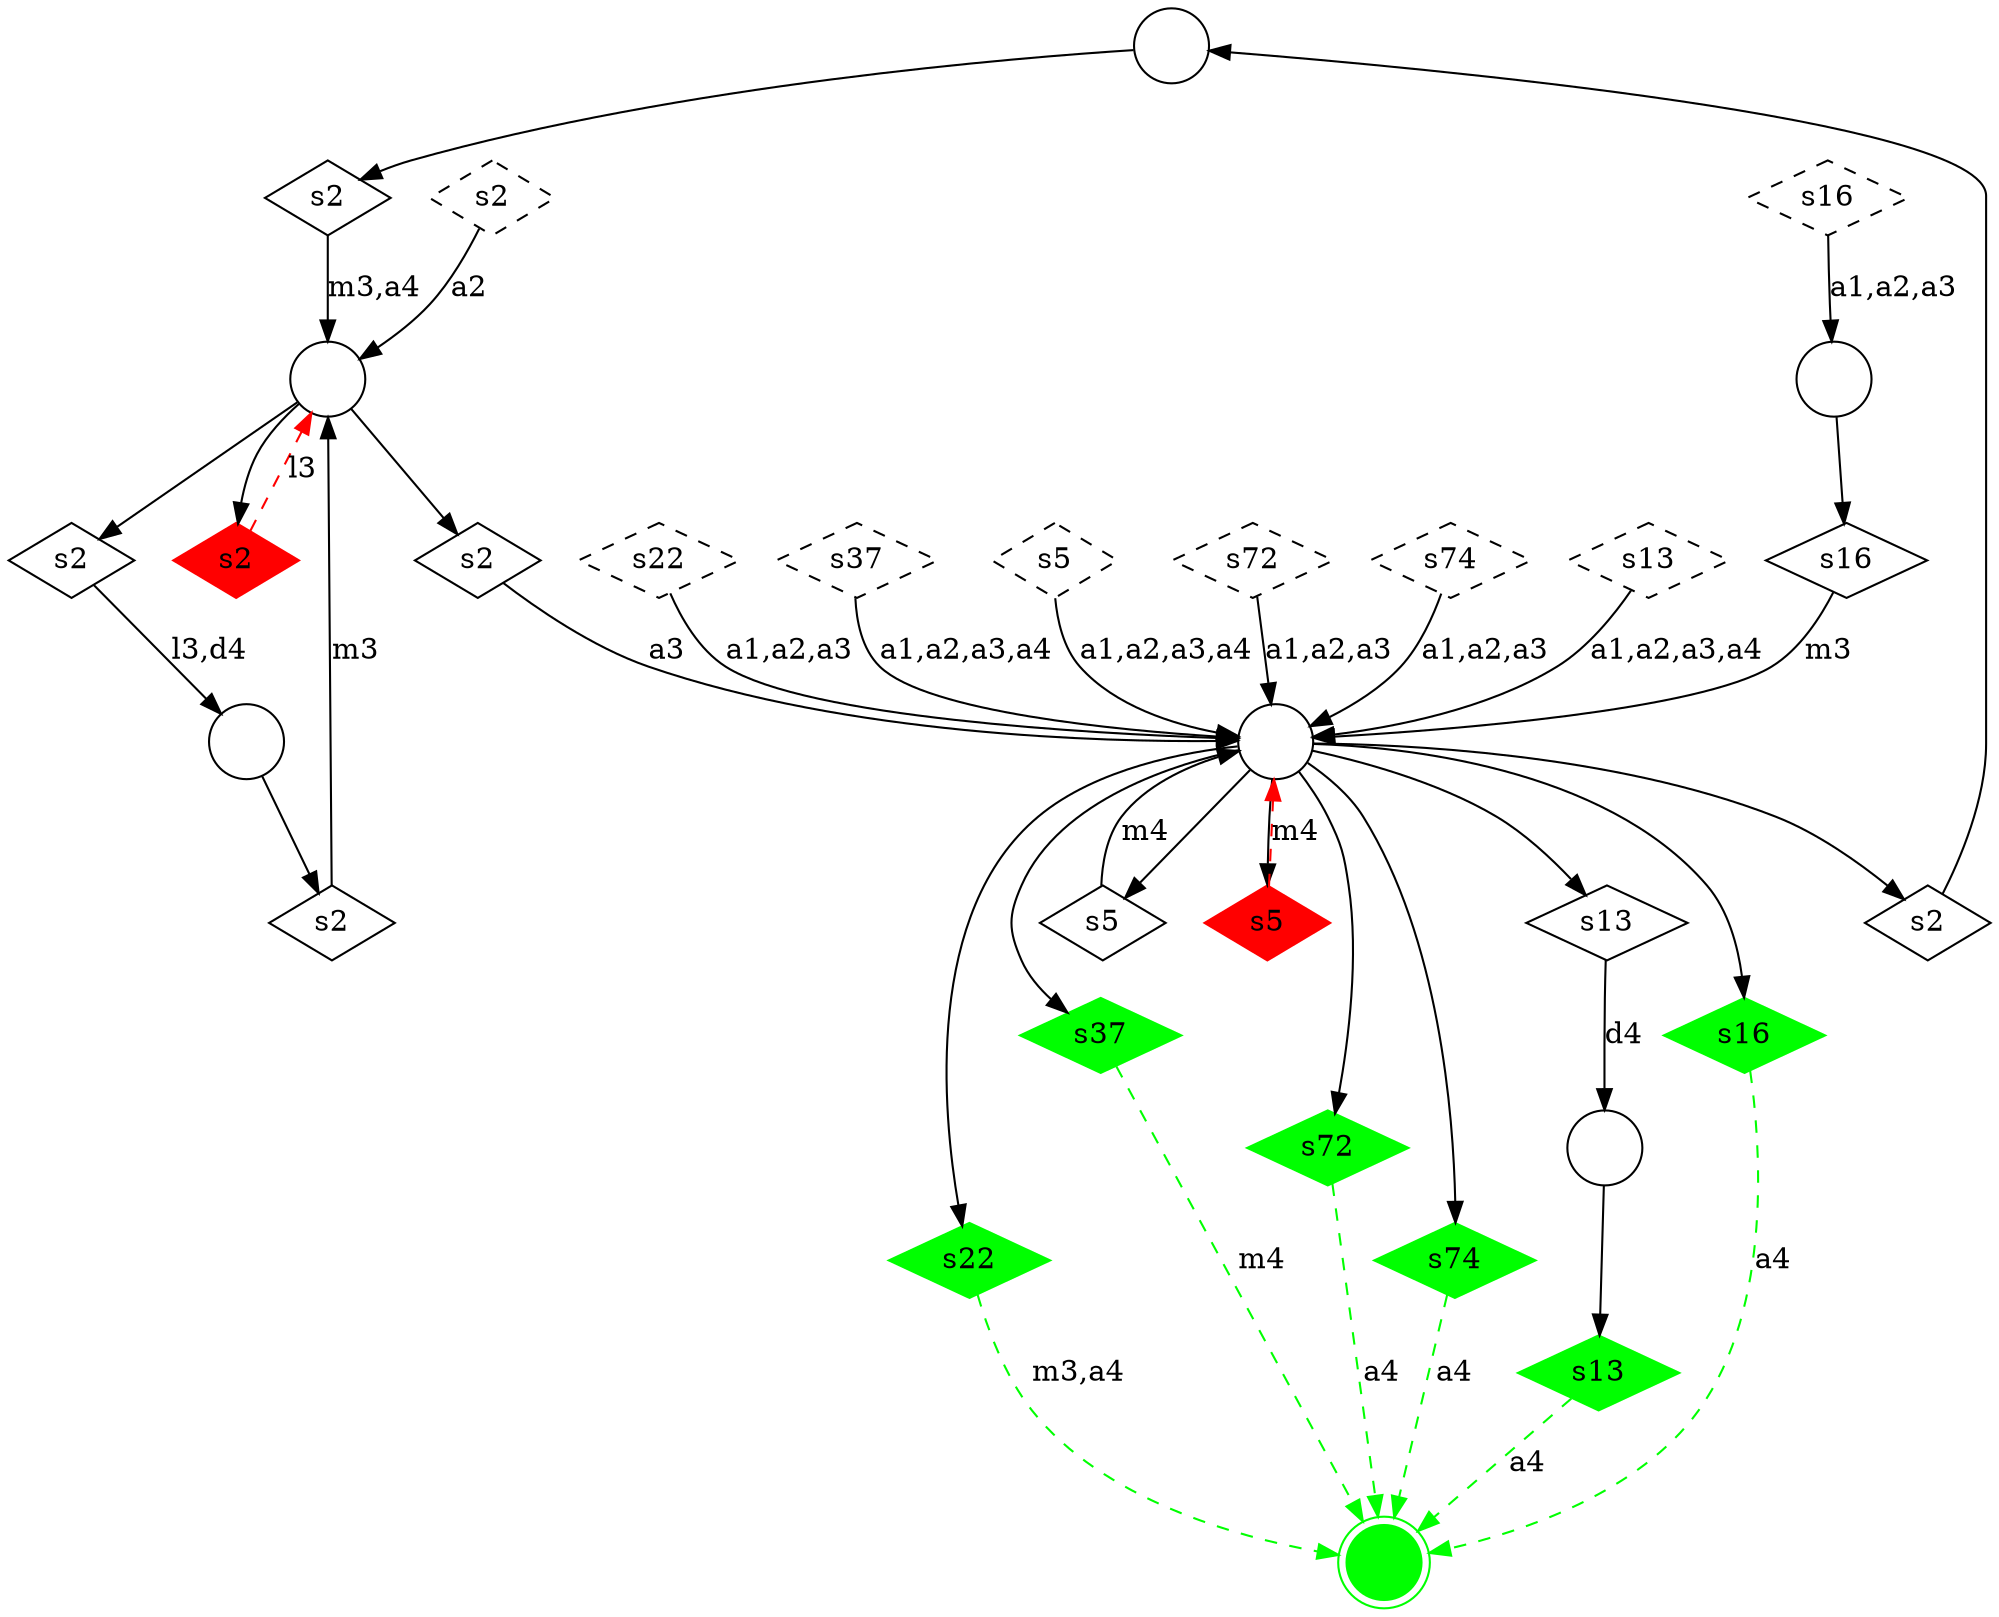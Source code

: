digraph G {
  m4 [shape=circle,  label=""];
  m5 [shape=circle,  label=""];
  m6 [shape=circle,  label=""];
  m2 [shape=circle,  label=""];
  m3 [shape=circle,  label=""];
  m0 [shape=circle,  label=""];
  m1 [shape=doublecircle, color = "green", style = "filled", label=""];
  u_s13_0 [shape=diamond, style = "dashed", label="s13"];
  u_s13_1 [shape=diamond,  label="s13"];
  u_s13_2 [shape=diamond, color = "green", style = "filled", label="s13"];
  u_s16_0 [shape=diamond, style = "dashed", label="s16"];
  u_s16_1 [shape=diamond,  label="s16"];
  u_s16_2 [shape=diamond, color = "green", style = "filled", label="s16"];
  u_s2_0 [shape=diamond, style = "dashed", label="s2"];
  u_s2_1 [shape=diamond,  label="s2"];
  u_s2_2 [shape=diamond,  label="s2"];
  u_s2_3 [shape=diamond,  label="s2"];
  u_s2_4 [shape=diamond,  label="s2"];
  u_s2_5 [shape=diamond,  label="s2"];
  u_s2_6 [shape=diamond, color = "red", style = "filled", label="s2"];
  u_s22_0 [shape=diamond, style = "dashed", label="s22"];
  u_s22_1 [shape=diamond, color = "green", style = "filled", label="s22"];
  u_s37_0 [shape=diamond, style = "dashed", label="s37"];
  u_s37_1 [shape=diamond, color = "green", style = "filled", label="s37"];
  u_s5_0 [shape=diamond, style = "dashed", label="s5"];
  u_s5_1 [shape=diamond,  label="s5"];
  u_s5_2 [shape=diamond, color = "red", style = "filled", label="s5"];
  u_s72_0 [shape=diamond, style = "dashed", label="s72"];
  u_s72_1 [shape=diamond, color = "green", style = "filled", label="s72"];
  u_s74_0 [shape=diamond, style = "dashed", label="s74"];
  u_s74_1 [shape=diamond, color = "green", style = "filled", label="s74"];
  u_s13_0 -> m0 [label="a1,a2,a3,a4" ];
  m0 -> u_s13_1 [label="" ];
  u_s13_1 -> m2 [label="d4" ];
  m2 -> u_s13_2 [label="" ];
  u_s13_2 -> m1 [label="a4" , color = "green", style = "dashed"];
  u_s16_0 -> m5 [label="a1,a2,a3" ];
  m5 -> u_s16_1 [label="" ];
  u_s16_1 -> m0 [label="m3" ];
  m0 -> u_s16_2 [label="" ];
  u_s16_2 -> m1 [label="a4" , color = "green", style = "dashed"];
  u_s2_0 -> m3 [label="a2" ];
  m3 -> u_s2_1 [label="" ];
  u_s2_1 -> m0 [label="a3" ];
  m0 -> u_s2_2 [label="" ];
  u_s2_2 -> m4 [label="" ];
  m4 -> u_s2_3 [label="" ];
  u_s2_3 -> m3 [label="m3,a4" ];
  m3 -> u_s2_4 [label="" ];
  u_s2_4 -> m6 [label="l3,d4" ];
  m6 -> u_s2_5 [label="" ];
  u_s2_5 -> m3 [label="m3" ];
  m3 -> u_s2_6 [label="" ];
  u_s2_6 -> m3 [label="l3" , color = "red", style = "dashed"];
  u_s22_0 -> m0 [label="a1,a2,a3" ];
  m0 -> u_s22_1 [label="" ];
  u_s22_1 -> m1 [label="m3,a4" , color = "green", style = "dashed"];
  u_s37_0 -> m0 [label="a1,a2,a3,a4" ];
  m0 -> u_s37_1 [label="" ];
  u_s37_1 -> m1 [label="m4" , color = "green", style = "dashed"];
  u_s5_0 -> m0 [label="a1,a2,a3,a4" ];
  m0 -> u_s5_1 [label="" ];
  u_s5_1 -> m0 [label="m4" ];
  m0 -> u_s5_2 [label="" ];
  u_s5_2 -> m0 [label="m4" , color = "red", style = "dashed"];
  u_s72_0 -> m0 [label="a1,a2,a3" ];
  m0 -> u_s72_1 [label="" ];
  u_s72_1 -> m1 [label="a4" , color = "green", style = "dashed"];
  u_s74_0 -> m0 [label="a1,a2,a3" ];
  m0 -> u_s74_1 [label="" ];
  u_s74_1 -> m1 [label="a4" , color = "green", style = "dashed"];
}
